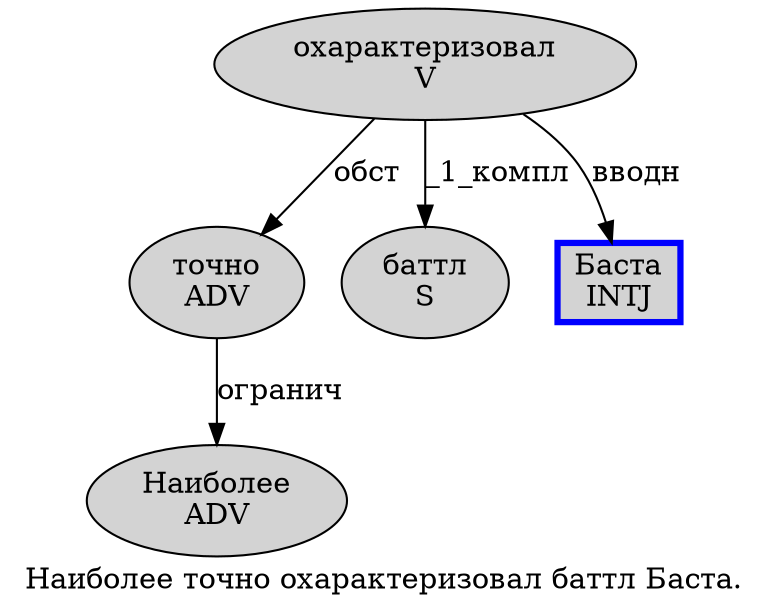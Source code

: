 digraph SENTENCE_413 {
	graph [label="Наиболее точно охарактеризовал баттл Баста."]
	node [style=filled]
		0 [label="Наиболее
ADV" color="" fillcolor=lightgray penwidth=1 shape=ellipse]
		1 [label="точно
ADV" color="" fillcolor=lightgray penwidth=1 shape=ellipse]
		2 [label="охарактеризовал
V" color="" fillcolor=lightgray penwidth=1 shape=ellipse]
		3 [label="баттл
S" color="" fillcolor=lightgray penwidth=1 shape=ellipse]
		4 [label="Баста
INTJ" color=blue fillcolor=lightgray penwidth=3 shape=box]
			1 -> 0 [label="огранич"]
			2 -> 1 [label="обст"]
			2 -> 3 [label="_1_компл"]
			2 -> 4 [label="вводн"]
}